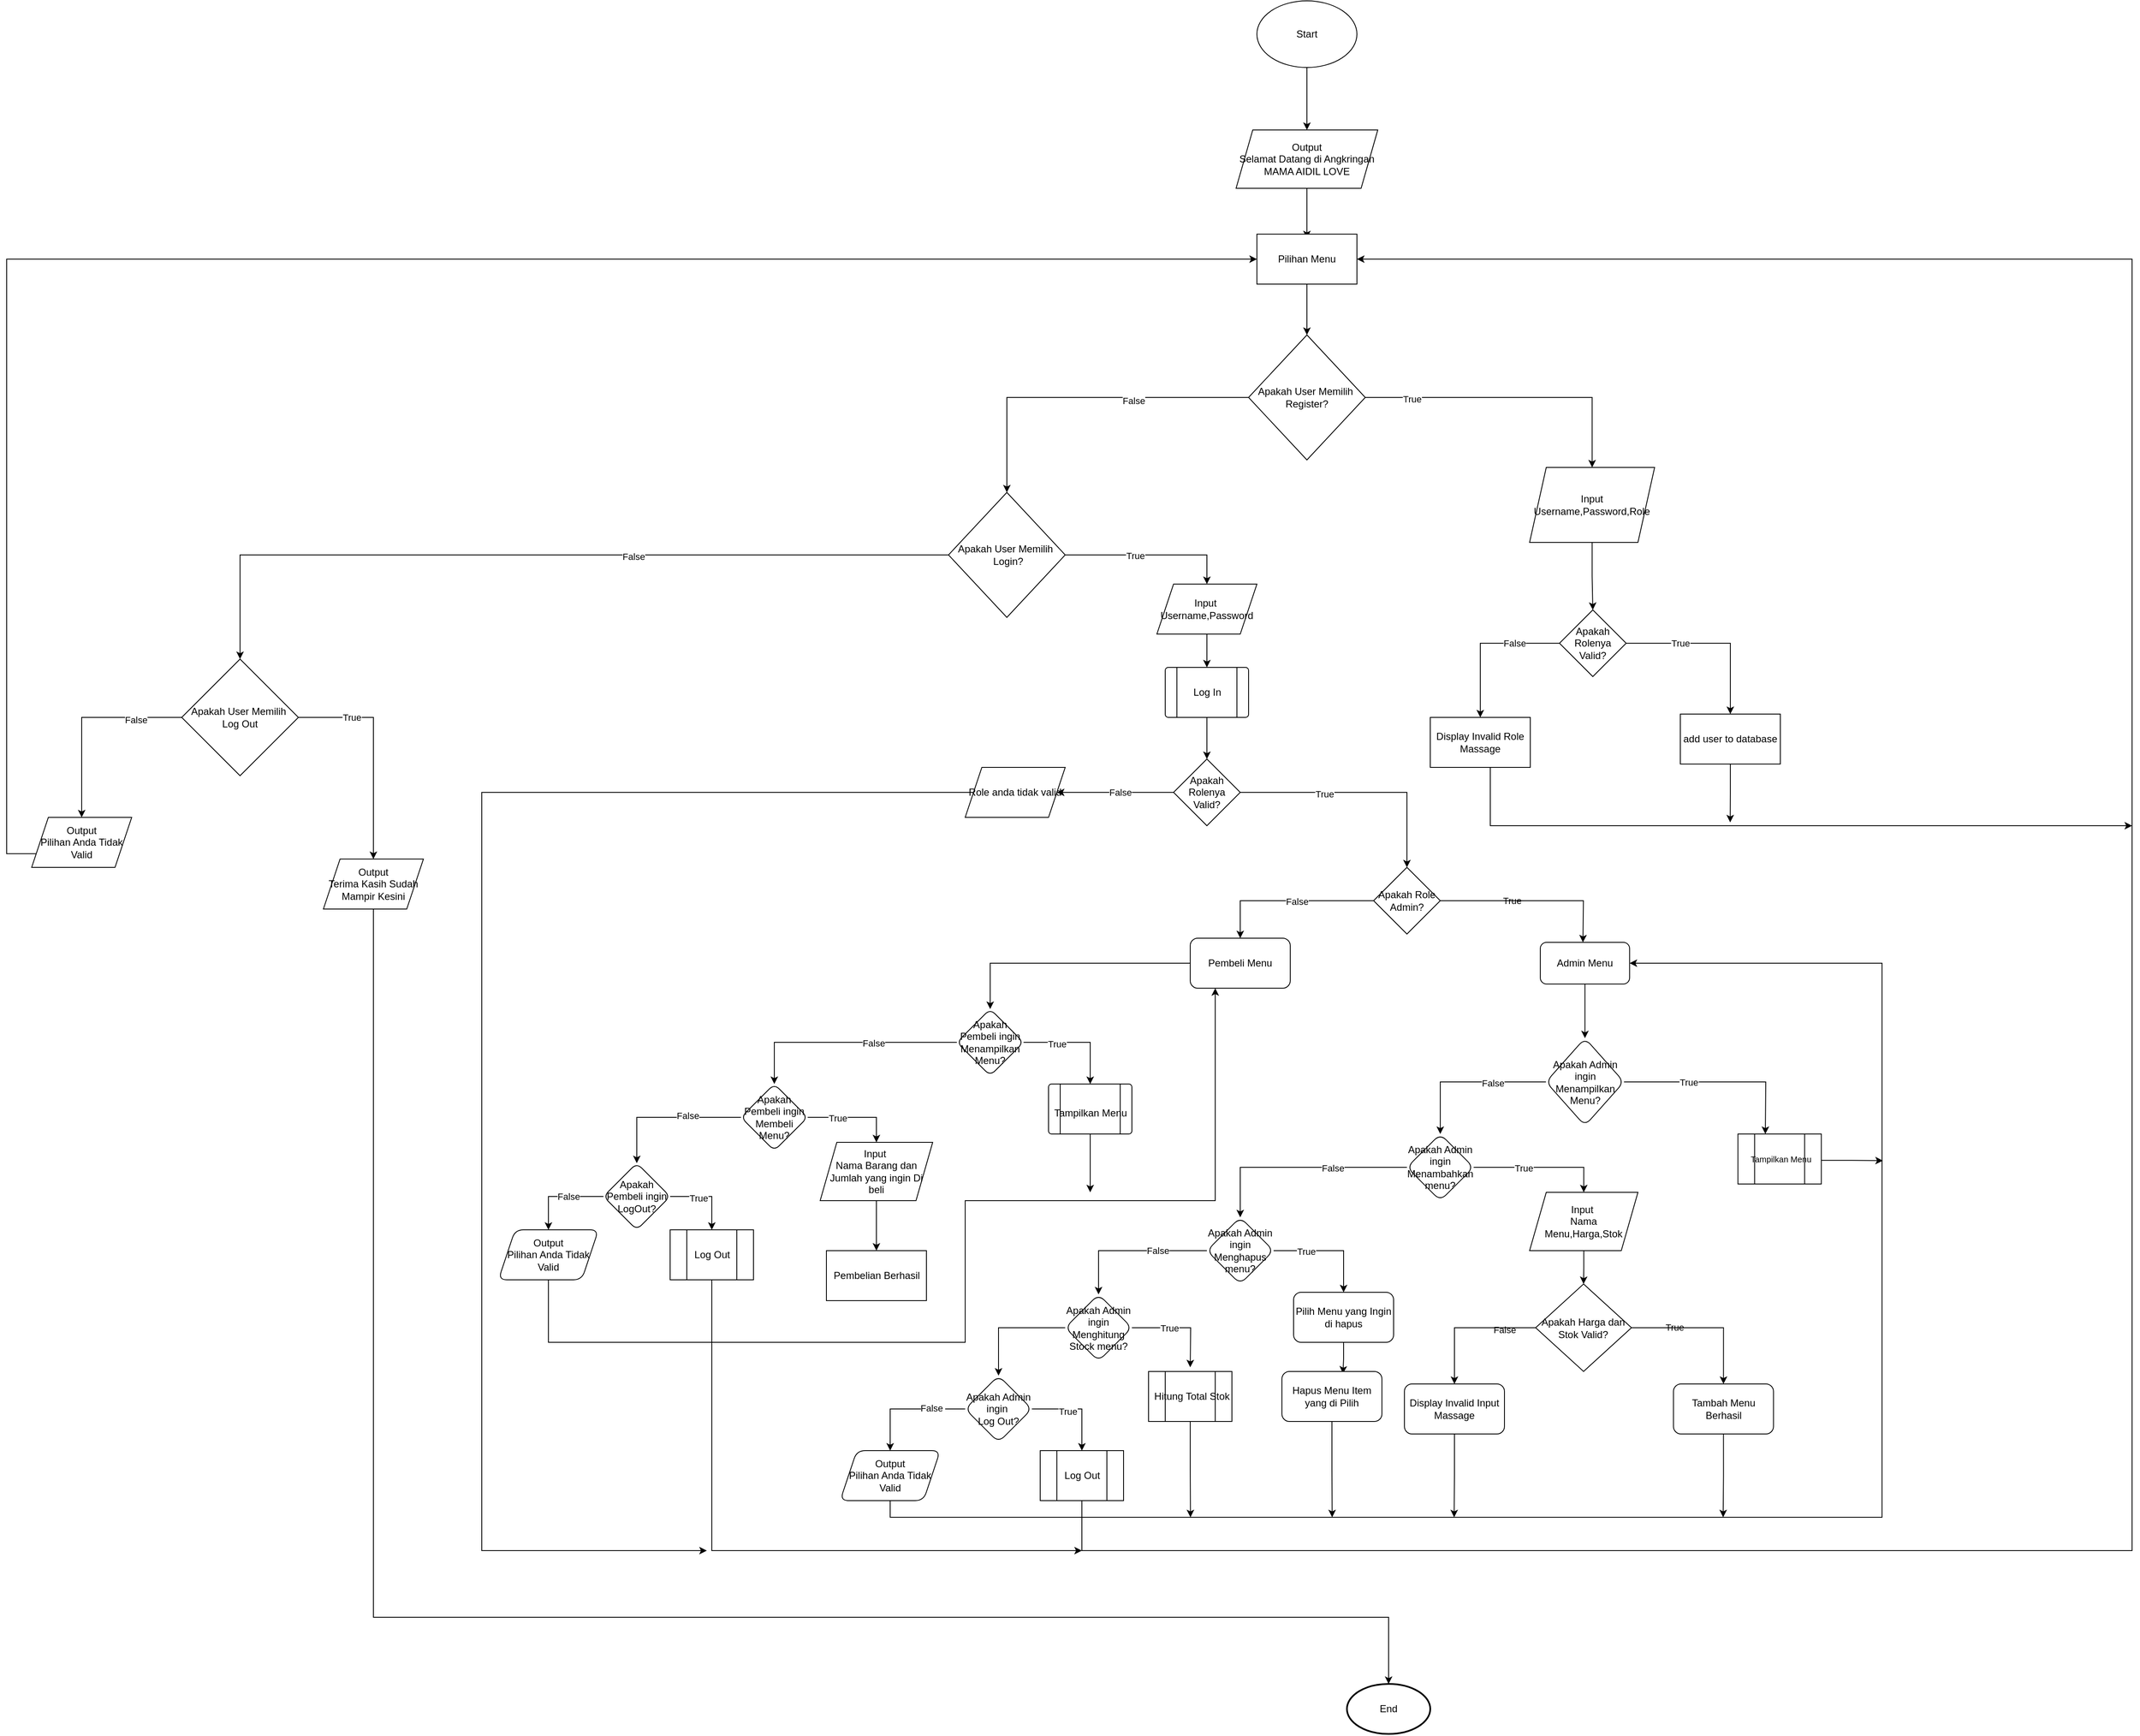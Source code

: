 <mxfile version="24.8.0" pages="6">
  <diagram id="cuEa5fgPRwbWDy6Gev1O" name="Utama">
    <mxGraphModel dx="3245" dy="705" grid="1" gridSize="10" guides="1" tooltips="1" connect="1" arrows="1" fold="1" page="1" pageScale="1" pageWidth="827" pageHeight="1169" math="0" shadow="0">
      <root>
        <mxCell id="0" />
        <mxCell id="1" parent="0" />
        <mxCell id="y4UqXjJfmvijK0FJIsOy-3" value="" style="edgeStyle=orthogonalEdgeStyle;rounded=0;orthogonalLoop=1;jettySize=auto;html=1;entryX=0.5;entryY=0;entryDx=0;entryDy=0;" parent="1" source="y4UqXjJfmvijK0FJIsOy-1" edge="1" target="ZT4bAi9f0VDINfJcFxNP-3">
          <mxGeometry relative="1" as="geometry">
            <mxPoint x="430" y="150" as="targetPoint" />
          </mxGeometry>
        </mxCell>
        <mxCell id="y4UqXjJfmvijK0FJIsOy-1" value="Start" style="ellipse;whiteSpace=wrap;html=1;" parent="1" vertex="1">
          <mxGeometry x="370" y="490" width="120" height="80" as="geometry" />
        </mxCell>
        <mxCell id="ZT4bAi9f0VDINfJcFxNP-2" value="" style="edgeStyle=orthogonalEdgeStyle;rounded=0;orthogonalLoop=1;jettySize=auto;html=1;" parent="1" source="ZT4bAi9f0VDINfJcFxNP-3" edge="1">
          <mxGeometry relative="1" as="geometry">
            <mxPoint x="430" y="775" as="targetPoint" />
          </mxGeometry>
        </mxCell>
        <mxCell id="ZT4bAi9f0VDINfJcFxNP-3" value="Output&lt;div&gt;Selamat Datang di Angkringan MAMA AIDIL LOVE&lt;/div&gt;" style="shape=parallelogram;perimeter=parallelogramPerimeter;whiteSpace=wrap;html=1;fixedSize=1;" parent="1" vertex="1">
          <mxGeometry x="345" y="645" width="170" height="70" as="geometry" />
        </mxCell>
        <mxCell id="D7KGcJPooZaFr0Qj-EXo-2" value="" style="edgeStyle=orthogonalEdgeStyle;rounded=0;orthogonalLoop=1;jettySize=auto;html=1;" parent="1" source="ZT4bAi9f0VDINfJcFxNP-5" target="D7KGcJPooZaFr0Qj-EXo-1" edge="1">
          <mxGeometry relative="1" as="geometry" />
        </mxCell>
        <mxCell id="ZT4bAi9f0VDINfJcFxNP-5" value="Pilihan Menu" style="whiteSpace=wrap;html=1;" parent="1" vertex="1">
          <mxGeometry x="370" y="770" width="120" height="60" as="geometry" />
        </mxCell>
        <mxCell id="dfXe3xnPYPYXVSVIS9U1-4" style="edgeStyle=orthogonalEdgeStyle;rounded=0;orthogonalLoop=1;jettySize=auto;html=1;exitX=1;exitY=0.5;exitDx=0;exitDy=0;" parent="1" source="D7KGcJPooZaFr0Qj-EXo-1" target="d8O6W7AMHeWq2prYwFso-2" edge="1">
          <mxGeometry relative="1" as="geometry">
            <mxPoint x="860" y="1050" as="targetPoint" />
          </mxGeometry>
        </mxCell>
        <mxCell id="dfXe3xnPYPYXVSVIS9U1-5" value="True" style="edgeLabel;html=1;align=center;verticalAlign=middle;resizable=0;points=[];" parent="dfXe3xnPYPYXVSVIS9U1-4" vertex="1" connectable="0">
          <mxGeometry x="-0.216" y="-2" relative="1" as="geometry">
            <mxPoint x="-84" as="offset" />
          </mxGeometry>
        </mxCell>
        <mxCell id="dfXe3xnPYPYXVSVIS9U1-7" value="" style="edgeStyle=orthogonalEdgeStyle;rounded=0;orthogonalLoop=1;jettySize=auto;html=1;" parent="1" source="D7KGcJPooZaFr0Qj-EXo-1" target="dfXe3xnPYPYXVSVIS9U1-6" edge="1">
          <mxGeometry relative="1" as="geometry" />
        </mxCell>
        <mxCell id="dfXe3xnPYPYXVSVIS9U1-8" value="False" style="edgeLabel;html=1;align=center;verticalAlign=middle;resizable=0;points=[];" parent="dfXe3xnPYPYXVSVIS9U1-7" vertex="1" connectable="0">
          <mxGeometry x="-0.314" y="4" relative="1" as="geometry">
            <mxPoint as="offset" />
          </mxGeometry>
        </mxCell>
        <mxCell id="D7KGcJPooZaFr0Qj-EXo-1" value="Apakah User Memilih&amp;nbsp;&lt;div&gt;Register?&lt;/div&gt;" style="rhombus;whiteSpace=wrap;html=1;" parent="1" vertex="1">
          <mxGeometry x="360" y="891" width="140" height="150" as="geometry" />
        </mxCell>
        <mxCell id="iUXYMTrvoXyO9aLzTCcH-12" style="edgeStyle=orthogonalEdgeStyle;rounded=0;orthogonalLoop=1;jettySize=auto;html=1;exitX=1;exitY=0.5;exitDx=0;exitDy=0;entryX=0.5;entryY=0;entryDx=0;entryDy=0;" parent="1" source="dfXe3xnPYPYXVSVIS9U1-6" target="y8QlMJmACyyWZ1Otbw8n-2" edge="1">
          <mxGeometry relative="1" as="geometry">
            <mxPoint x="305" y="1266" as="targetPoint" />
          </mxGeometry>
        </mxCell>
        <mxCell id="kNQjkKz1zrJibbZgdizP-21" value="" style="edgeStyle=orthogonalEdgeStyle;rounded=0;orthogonalLoop=1;jettySize=auto;html=1;" parent="1" source="dfXe3xnPYPYXVSVIS9U1-6" target="kNQjkKz1zrJibbZgdizP-20" edge="1">
          <mxGeometry relative="1" as="geometry" />
        </mxCell>
        <mxCell id="kNQjkKz1zrJibbZgdizP-22" value="False" style="edgeLabel;html=1;align=center;verticalAlign=middle;resizable=0;points=[];" parent="kNQjkKz1zrJibbZgdizP-21" vertex="1" connectable="0">
          <mxGeometry x="-0.222" y="2" relative="1" as="geometry">
            <mxPoint x="1" as="offset" />
          </mxGeometry>
        </mxCell>
        <mxCell id="dfXe3xnPYPYXVSVIS9U1-6" value="Apakah User Memilih&amp;nbsp;&lt;div&gt;&amp;nbsp;Login?&lt;/div&gt;" style="rhombus;whiteSpace=wrap;html=1;" parent="1" vertex="1">
          <mxGeometry y="1080" width="140" height="150" as="geometry" />
        </mxCell>
        <mxCell id="iUXYMTrvoXyO9aLzTCcH-1" value="True" style="edgeLabel;html=1;align=center;verticalAlign=middle;resizable=0;points=[];" parent="1" vertex="1" connectable="0">
          <mxGeometry x="270" y="1220" as="geometry">
            <mxPoint x="-46" y="-64" as="offset" />
          </mxGeometry>
        </mxCell>
        <mxCell id="d8O6W7AMHeWq2prYwFso-1" value="" style="edgeStyle=orthogonalEdgeStyle;rounded=0;orthogonalLoop=1;jettySize=auto;html=1;" parent="1" source="d8O6W7AMHeWq2prYwFso-2" target="d8O6W7AMHeWq2prYwFso-7" edge="1">
          <mxGeometry relative="1" as="geometry" />
        </mxCell>
        <mxCell id="d8O6W7AMHeWq2prYwFso-2" value="Input Username,Password,Role" style="shape=parallelogram;perimeter=parallelogramPerimeter;whiteSpace=wrap;html=1;fixedSize=1;" parent="1" vertex="1">
          <mxGeometry x="697.15" y="1050" width="150" height="90" as="geometry" />
        </mxCell>
        <mxCell id="d8O6W7AMHeWq2prYwFso-3" value="" style="edgeStyle=orthogonalEdgeStyle;rounded=0;orthogonalLoop=1;jettySize=auto;html=1;exitX=1;exitY=0.5;exitDx=0;exitDy=0;" parent="1" source="d8O6W7AMHeWq2prYwFso-7" target="d8O6W7AMHeWq2prYwFso-8" edge="1">
          <mxGeometry relative="1" as="geometry" />
        </mxCell>
        <mxCell id="d8O6W7AMHeWq2prYwFso-4" value="True" style="edgeLabel;html=1;align=center;verticalAlign=middle;resizable=0;points=[];" parent="d8O6W7AMHeWq2prYwFso-3" vertex="1" connectable="0">
          <mxGeometry x="-0.781" relative="1" as="geometry">
            <mxPoint x="42" as="offset" />
          </mxGeometry>
        </mxCell>
        <mxCell id="d8O6W7AMHeWq2prYwFso-5" value="" style="edgeStyle=orthogonalEdgeStyle;rounded=0;orthogonalLoop=1;jettySize=auto;html=1;" parent="1" source="d8O6W7AMHeWq2prYwFso-7" target="d8O6W7AMHeWq2prYwFso-9" edge="1">
          <mxGeometry relative="1" as="geometry" />
        </mxCell>
        <mxCell id="d8O6W7AMHeWq2prYwFso-6" value="False" style="edgeLabel;html=1;align=center;verticalAlign=middle;resizable=0;points=[];" parent="d8O6W7AMHeWq2prYwFso-5" vertex="1" connectable="0">
          <mxGeometry x="-0.411" relative="1" as="geometry">
            <mxPoint as="offset" />
          </mxGeometry>
        </mxCell>
        <mxCell id="d8O6W7AMHeWq2prYwFso-7" value="Apakah Rolenya Valid?" style="rhombus;whiteSpace=wrap;html=1;" parent="1" vertex="1">
          <mxGeometry x="733" y="1221" width="80" height="80" as="geometry" />
        </mxCell>
        <mxCell id="oP2JBPMC7WRhOAcvdhTb-9" style="edgeStyle=orthogonalEdgeStyle;rounded=0;orthogonalLoop=1;jettySize=auto;html=1;exitX=0.5;exitY=1;exitDx=0;exitDy=0;" parent="1" source="d8O6W7AMHeWq2prYwFso-8" edge="1">
          <mxGeometry relative="1" as="geometry">
            <mxPoint x="937.823" y="1476" as="targetPoint" />
          </mxGeometry>
        </mxCell>
        <mxCell id="d8O6W7AMHeWq2prYwFso-8" value="add user to database" style="whiteSpace=wrap;html=1;" parent="1" vertex="1">
          <mxGeometry x="878" y="1346" width="120" height="60" as="geometry" />
        </mxCell>
        <mxCell id="oP2JBPMC7WRhOAcvdhTb-8" style="edgeStyle=orthogonalEdgeStyle;rounded=0;orthogonalLoop=1;jettySize=auto;html=1;exitX=0.5;exitY=1;exitDx=0;exitDy=0;" parent="1" source="d8O6W7AMHeWq2prYwFso-9" edge="1">
          <mxGeometry relative="1" as="geometry">
            <mxPoint x="1420" y="1480" as="targetPoint" />
            <Array as="points">
              <mxPoint x="650" y="1410" />
              <mxPoint x="650" y="1480" />
            </Array>
          </mxGeometry>
        </mxCell>
        <mxCell id="d8O6W7AMHeWq2prYwFso-9" value="Display Invalid Role Massage" style="whiteSpace=wrap;html=1;" parent="1" vertex="1">
          <mxGeometry x="578" y="1350" width="120" height="60" as="geometry" />
        </mxCell>
        <mxCell id="y8QlMJmACyyWZ1Otbw8n-1" value="" style="edgeStyle=orthogonalEdgeStyle;rounded=0;orthogonalLoop=1;jettySize=auto;html=1;" parent="1" source="y8QlMJmACyyWZ1Otbw8n-2" edge="1">
          <mxGeometry relative="1" as="geometry">
            <mxPoint x="310" y="1290" as="targetPoint" />
          </mxGeometry>
        </mxCell>
        <mxCell id="y8QlMJmACyyWZ1Otbw8n-2" value="Input&amp;nbsp;&lt;div&gt;Username,Password&lt;/div&gt;" style="shape=parallelogram;perimeter=parallelogramPerimeter;whiteSpace=wrap;html=1;fixedSize=1;" parent="1" vertex="1">
          <mxGeometry x="250" y="1190" width="120" height="60" as="geometry" />
        </mxCell>
        <mxCell id="y8QlMJmACyyWZ1Otbw8n-3" value="" style="edgeStyle=orthogonalEdgeStyle;rounded=0;orthogonalLoop=1;jettySize=auto;html=1;" parent="1" source="y8QlMJmACyyWZ1Otbw8n-7" target="y8QlMJmACyyWZ1Otbw8n-10" edge="1">
          <mxGeometry relative="1" as="geometry" />
        </mxCell>
        <mxCell id="y8QlMJmACyyWZ1Otbw8n-4" value="True" style="edgeLabel;html=1;align=center;verticalAlign=middle;resizable=0;points=[];" parent="y8QlMJmACyyWZ1Otbw8n-3" vertex="1" connectable="0">
          <mxGeometry x="-0.308" y="-2" relative="1" as="geometry">
            <mxPoint as="offset" />
          </mxGeometry>
        </mxCell>
        <mxCell id="y8QlMJmACyyWZ1Otbw8n-5" value="" style="edgeStyle=orthogonalEdgeStyle;rounded=0;orthogonalLoop=1;jettySize=auto;html=1;" parent="1" source="y8QlMJmACyyWZ1Otbw8n-7" target="y8QlMJmACyyWZ1Otbw8n-11" edge="1">
          <mxGeometry relative="1" as="geometry" />
        </mxCell>
        <mxCell id="y8QlMJmACyyWZ1Otbw8n-6" value="False" style="edgeLabel;html=1;align=center;verticalAlign=middle;resizable=0;points=[];" parent="y8QlMJmACyyWZ1Otbw8n-5" vertex="1" connectable="0">
          <mxGeometry x="-0.081" relative="1" as="geometry">
            <mxPoint as="offset" />
          </mxGeometry>
        </mxCell>
        <mxCell id="y8QlMJmACyyWZ1Otbw8n-7" value="Apakah Rolenya Valid?" style="rhombus;whiteSpace=wrap;html=1;" parent="1" vertex="1">
          <mxGeometry x="270" y="1400" width="80" height="80" as="geometry" />
        </mxCell>
        <mxCell id="y8QlMJmACyyWZ1Otbw8n-8" value="True" style="edgeLabel;html=1;align=center;verticalAlign=middle;resizable=0;points=[];" parent="1" vertex="1" connectable="0">
          <mxGeometry x="676.154" y="1570" as="geometry" />
        </mxCell>
        <mxCell id="HHmb1HOGNeSiKwXKdqUK-1" style="edgeStyle=orthogonalEdgeStyle;rounded=0;orthogonalLoop=1;jettySize=auto;html=1;exitX=1;exitY=0.5;exitDx=0;exitDy=0;" parent="1" source="y8QlMJmACyyWZ1Otbw8n-10" edge="1">
          <mxGeometry relative="1" as="geometry">
            <mxPoint x="761.159" y="1620" as="targetPoint" />
          </mxGeometry>
        </mxCell>
        <mxCell id="3Ml0xzhcja7XqqaQdOc2-2" value="" style="edgeStyle=orthogonalEdgeStyle;rounded=0;orthogonalLoop=1;jettySize=auto;html=1;" parent="1" source="y8QlMJmACyyWZ1Otbw8n-10" target="3Ml0xzhcja7XqqaQdOc2-1" edge="1">
          <mxGeometry relative="1" as="geometry" />
        </mxCell>
        <mxCell id="3Ml0xzhcja7XqqaQdOc2-5" value="False" style="edgeLabel;html=1;align=center;verticalAlign=middle;resizable=0;points=[];" parent="3Ml0xzhcja7XqqaQdOc2-2" vertex="1" connectable="0">
          <mxGeometry x="-0.1" y="1" relative="1" as="geometry">
            <mxPoint as="offset" />
          </mxGeometry>
        </mxCell>
        <mxCell id="y8QlMJmACyyWZ1Otbw8n-10" value="Apakah Role Admin?" style="rhombus;whiteSpace=wrap;html=1;" parent="1" vertex="1">
          <mxGeometry x="510" y="1530" width="80" height="80" as="geometry" />
        </mxCell>
        <mxCell id="kNQjkKz1zrJibbZgdizP-32" style="edgeStyle=orthogonalEdgeStyle;rounded=0;orthogonalLoop=1;jettySize=auto;html=1;exitX=0;exitY=0.5;exitDx=0;exitDy=0;" parent="1" source="y8QlMJmACyyWZ1Otbw8n-11" edge="1">
          <mxGeometry relative="1" as="geometry">
            <mxPoint x="-290" y="2350" as="targetPoint" />
            <Array as="points">
              <mxPoint x="-560" y="1440" />
              <mxPoint x="-560" y="2350" />
            </Array>
          </mxGeometry>
        </mxCell>
        <mxCell id="y8QlMJmACyyWZ1Otbw8n-11" value="Role anda tidak valid" style="shape=parallelogram;perimeter=parallelogramPerimeter;whiteSpace=wrap;html=1;fixedSize=1;" parent="1" vertex="1">
          <mxGeometry x="20" y="1410" width="120" height="60" as="geometry" />
        </mxCell>
        <mxCell id="cCSl2PbsVjO9J-iAaZzi-3" style="edgeStyle=orthogonalEdgeStyle;rounded=0;orthogonalLoop=1;jettySize=auto;html=1;exitX=0.5;exitY=1;exitDx=0;exitDy=0;entryX=0.5;entryY=0;entryDx=0;entryDy=0;" parent="1" source="cCSl2PbsVjO9J-iAaZzi-1" target="y8QlMJmACyyWZ1Otbw8n-7" edge="1">
          <mxGeometry relative="1" as="geometry" />
        </mxCell>
        <mxCell id="cCSl2PbsVjO9J-iAaZzi-1" value="" style="verticalLabelPosition=bottom;verticalAlign=top;html=1;shape=process;whiteSpace=wrap;rounded=1;size=0.14;arcSize=6;" parent="1" vertex="1">
          <mxGeometry x="260" y="1290" width="100" height="60" as="geometry" />
        </mxCell>
        <mxCell id="cCSl2PbsVjO9J-iAaZzi-2" value="Log In" style="text;html=1;align=center;verticalAlign=middle;resizable=0;points=[];autosize=1;strokeColor=none;fillColor=none;" parent="1" vertex="1">
          <mxGeometry x="280" y="1305" width="60" height="30" as="geometry" />
        </mxCell>
        <mxCell id="T8Nnsf4TSrUR1Zam3K_f-2" value="" style="edgeStyle=orthogonalEdgeStyle;rounded=0;orthogonalLoop=1;jettySize=auto;html=1;" parent="1" source="HHmb1HOGNeSiKwXKdqUK-2" target="T8Nnsf4TSrUR1Zam3K_f-1" edge="1">
          <mxGeometry relative="1" as="geometry" />
        </mxCell>
        <mxCell id="HHmb1HOGNeSiKwXKdqUK-2" value="Admin Menu" style="rounded=1;whiteSpace=wrap;html=1;" parent="1" vertex="1">
          <mxGeometry x="710" y="1620" width="107.15" height="50" as="geometry" />
        </mxCell>
        <mxCell id="yIXj1O7gX2cQPtZsv30H-2" value="" style="edgeStyle=orthogonalEdgeStyle;rounded=0;orthogonalLoop=1;jettySize=auto;html=1;" parent="1" source="T8Nnsf4TSrUR1Zam3K_f-1" edge="1">
          <mxGeometry relative="1" as="geometry">
            <mxPoint x="980" y="1850" as="targetPoint" />
          </mxGeometry>
        </mxCell>
        <mxCell id="yIXj1O7gX2cQPtZsv30H-4" value="True" style="edgeLabel;html=1;align=center;verticalAlign=middle;resizable=0;points=[];" parent="yIXj1O7gX2cQPtZsv30H-2" vertex="1" connectable="0">
          <mxGeometry x="-0.333" relative="1" as="geometry">
            <mxPoint as="offset" />
          </mxGeometry>
        </mxCell>
        <mxCell id="yIXj1O7gX2cQPtZsv30H-8" value="" style="edgeStyle=orthogonalEdgeStyle;rounded=0;orthogonalLoop=1;jettySize=auto;html=1;" parent="1" source="T8Nnsf4TSrUR1Zam3K_f-1" target="yIXj1O7gX2cQPtZsv30H-7" edge="1">
          <mxGeometry relative="1" as="geometry" />
        </mxCell>
        <mxCell id="yIXj1O7gX2cQPtZsv30H-9" value="False" style="edgeLabel;html=1;align=center;verticalAlign=middle;resizable=0;points=[];" parent="yIXj1O7gX2cQPtZsv30H-8" vertex="1" connectable="0">
          <mxGeometry x="-0.323" y="1" relative="1" as="geometry">
            <mxPoint as="offset" />
          </mxGeometry>
        </mxCell>
        <mxCell id="T8Nnsf4TSrUR1Zam3K_f-1" value="Apakah Admin ingin Menampilkan Menu?" style="rhombus;whiteSpace=wrap;html=1;rounded=1;" parent="1" vertex="1">
          <mxGeometry x="716.79" y="1735" width="93.58" height="105" as="geometry" />
        </mxCell>
        <mxCell id="oP2JBPMC7WRhOAcvdhTb-6" style="edgeStyle=orthogonalEdgeStyle;rounded=0;orthogonalLoop=1;jettySize=auto;html=1;exitX=1.004;exitY=0.554;exitDx=0;exitDy=0;exitPerimeter=0;" parent="1" source="yIXj1O7gX2cQPtZsv30H-6" edge="1">
          <mxGeometry relative="1" as="geometry">
            <mxPoint x="1121" y="1882" as="targetPoint" />
          </mxGeometry>
        </mxCell>
        <mxCell id="yIXj1O7gX2cQPtZsv30H-5" value="" style="verticalLabelPosition=bottom;verticalAlign=top;html=1;shape=process;whiteSpace=wrap;rounded=1;size=0.2;arcSize=0;" parent="1" vertex="1">
          <mxGeometry x="947.15" y="1850" width="100" height="60" as="geometry" />
        </mxCell>
        <mxCell id="yIXj1O7gX2cQPtZsv30H-6" value="&lt;font style=&quot;font-size: 10px;&quot;&gt;&amp;nbsp;Tampilkan Menu&lt;/font&gt;" style="text;html=1;align=center;verticalAlign=middle;resizable=0;points=[];autosize=1;strokeColor=none;fillColor=none;" parent="1" vertex="1">
          <mxGeometry x="947.15" y="1865" width="100" height="30" as="geometry" />
        </mxCell>
        <mxCell id="aPEvhyOMEnFDKtltxqxN-6" style="edgeStyle=orthogonalEdgeStyle;rounded=0;orthogonalLoop=1;jettySize=auto;html=1;exitX=1;exitY=0.5;exitDx=0;exitDy=0;entryX=0.5;entryY=0;entryDx=0;entryDy=0;" parent="1" source="yIXj1O7gX2cQPtZsv30H-7" target="aPEvhyOMEnFDKtltxqxN-2" edge="1">
          <mxGeometry relative="1" as="geometry" />
        </mxCell>
        <mxCell id="aPEvhyOMEnFDKtltxqxN-7" value="True" style="edgeLabel;html=1;align=center;verticalAlign=middle;resizable=0;points=[];" parent="aPEvhyOMEnFDKtltxqxN-6" vertex="1" connectable="0">
          <mxGeometry x="-0.266" y="-1" relative="1" as="geometry">
            <mxPoint as="offset" />
          </mxGeometry>
        </mxCell>
        <mxCell id="5i6xEJ5iX1_fiangv75G-4" value="" style="edgeStyle=orthogonalEdgeStyle;rounded=0;orthogonalLoop=1;jettySize=auto;html=1;" parent="1" source="yIXj1O7gX2cQPtZsv30H-7" target="5i6xEJ5iX1_fiangv75G-3" edge="1">
          <mxGeometry relative="1" as="geometry" />
        </mxCell>
        <mxCell id="5i6xEJ5iX1_fiangv75G-5" value="False" style="edgeLabel;html=1;align=center;verticalAlign=middle;resizable=0;points=[];" parent="5i6xEJ5iX1_fiangv75G-4" vertex="1" connectable="0">
          <mxGeometry x="-0.316" y="1" relative="1" as="geometry">
            <mxPoint as="offset" />
          </mxGeometry>
        </mxCell>
        <mxCell id="yIXj1O7gX2cQPtZsv30H-7" value="Apakah Admin ingin Menambahkan menu?" style="rhombus;whiteSpace=wrap;html=1;rounded=1;" parent="1" vertex="1">
          <mxGeometry x="550" y="1850" width="80" height="80" as="geometry" />
        </mxCell>
        <mxCell id="aPEvhyOMEnFDKtltxqxN-1" value="" style="edgeStyle=orthogonalEdgeStyle;rounded=0;orthogonalLoop=1;jettySize=auto;html=1;" parent="1" source="aPEvhyOMEnFDKtltxqxN-2" target="aPEvhyOMEnFDKtltxqxN-5" edge="1">
          <mxGeometry relative="1" as="geometry" />
        </mxCell>
        <mxCell id="aPEvhyOMEnFDKtltxqxN-2" value="Input&amp;nbsp;&lt;div&gt;Nama Menu,Harga,Stok&lt;/div&gt;" style="shape=parallelogram;perimeter=parallelogramPerimeter;whiteSpace=wrap;html=1;fixedSize=1;" parent="1" vertex="1">
          <mxGeometry x="697.15" y="1920" width="130" height="70" as="geometry" />
        </mxCell>
        <mxCell id="aPEvhyOMEnFDKtltxqxN-3" value="False" style="edgeLabel;html=1;align=center;verticalAlign=middle;resizable=0;points=[];" parent="1" vertex="1" connectable="0">
          <mxGeometry x="667.001" y="2084.462" as="geometry" />
        </mxCell>
        <mxCell id="aPEvhyOMEnFDKtltxqxN-4" value="True" style="edgeLabel;html=1;align=center;verticalAlign=middle;resizable=0;points=[];" parent="1" vertex="1" connectable="0">
          <mxGeometry x="879.768" y="2082.5" as="geometry">
            <mxPoint x="-9" y="-1" as="offset" />
          </mxGeometry>
        </mxCell>
        <mxCell id="jnVnXVY-JLAPIRjJoI79-2" style="edgeStyle=orthogonalEdgeStyle;rounded=0;orthogonalLoop=1;jettySize=auto;html=1;exitX=0;exitY=0.5;exitDx=0;exitDy=0;entryX=0.5;entryY=0;entryDx=0;entryDy=0;" parent="1" source="aPEvhyOMEnFDKtltxqxN-5" target="jnVnXVY-JLAPIRjJoI79-1" edge="1">
          <mxGeometry relative="1" as="geometry" />
        </mxCell>
        <mxCell id="5i6xEJ5iX1_fiangv75G-2" style="edgeStyle=orthogonalEdgeStyle;rounded=0;orthogonalLoop=1;jettySize=auto;html=1;exitX=1;exitY=0.5;exitDx=0;exitDy=0;entryX=0.5;entryY=0;entryDx=0;entryDy=0;" parent="1" source="aPEvhyOMEnFDKtltxqxN-5" target="5i6xEJ5iX1_fiangv75G-1" edge="1">
          <mxGeometry relative="1" as="geometry" />
        </mxCell>
        <mxCell id="aPEvhyOMEnFDKtltxqxN-5" value="Apakah Harga dan Stok Valid?" style="rhombus;whiteSpace=wrap;html=1;" parent="1" vertex="1">
          <mxGeometry x="704.42" y="2030" width="115" height="105" as="geometry" />
        </mxCell>
        <mxCell id="oP2JBPMC7WRhOAcvdhTb-4" style="edgeStyle=orthogonalEdgeStyle;rounded=0;orthogonalLoop=1;jettySize=auto;html=1;exitX=0.5;exitY=1;exitDx=0;exitDy=0;" parent="1" source="jnVnXVY-JLAPIRjJoI79-1" edge="1">
          <mxGeometry relative="1" as="geometry">
            <mxPoint x="606.636" y="2310" as="targetPoint" />
          </mxGeometry>
        </mxCell>
        <mxCell id="jnVnXVY-JLAPIRjJoI79-1" value="Display Invalid Input Massage" style="rounded=1;whiteSpace=wrap;html=1;" parent="1" vertex="1">
          <mxGeometry x="547" y="2150" width="120" height="60" as="geometry" />
        </mxCell>
        <mxCell id="oP2JBPMC7WRhOAcvdhTb-5" style="edgeStyle=orthogonalEdgeStyle;rounded=0;orthogonalLoop=1;jettySize=auto;html=1;exitX=0.5;exitY=1;exitDx=0;exitDy=0;" parent="1" source="5i6xEJ5iX1_fiangv75G-1" edge="1">
          <mxGeometry relative="1" as="geometry">
            <mxPoint x="929.364" y="2310" as="targetPoint" />
          </mxGeometry>
        </mxCell>
        <mxCell id="5i6xEJ5iX1_fiangv75G-1" value="Tambah Menu Berhasil" style="rounded=1;whiteSpace=wrap;html=1;" parent="1" vertex="1">
          <mxGeometry x="869.77" y="2150" width="120" height="60" as="geometry" />
        </mxCell>
        <mxCell id="h46ociLB0fB1WfXxwHM4-2" value="" style="edgeStyle=orthogonalEdgeStyle;rounded=0;orthogonalLoop=1;jettySize=auto;html=1;" parent="1" source="5i6xEJ5iX1_fiangv75G-3" target="h46ociLB0fB1WfXxwHM4-1" edge="1">
          <mxGeometry relative="1" as="geometry" />
        </mxCell>
        <mxCell id="h46ociLB0fB1WfXxwHM4-3" value="True" style="edgeLabel;html=1;align=center;verticalAlign=middle;resizable=0;points=[];" parent="h46ociLB0fB1WfXxwHM4-2" vertex="1" connectable="0">
          <mxGeometry x="-0.425" y="-1" relative="1" as="geometry">
            <mxPoint as="offset" />
          </mxGeometry>
        </mxCell>
        <mxCell id="0JKajg4aZFu4MFfaW3gB-4" value="" style="edgeStyle=orthogonalEdgeStyle;rounded=0;orthogonalLoop=1;jettySize=auto;html=1;" parent="1" source="5i6xEJ5iX1_fiangv75G-3" target="0JKajg4aZFu4MFfaW3gB-3" edge="1">
          <mxGeometry relative="1" as="geometry" />
        </mxCell>
        <mxCell id="0JKajg4aZFu4MFfaW3gB-5" value="False" style="edgeLabel;html=1;align=center;verticalAlign=middle;resizable=0;points=[];" parent="0JKajg4aZFu4MFfaW3gB-4" vertex="1" connectable="0">
          <mxGeometry x="-0.351" relative="1" as="geometry">
            <mxPoint as="offset" />
          </mxGeometry>
        </mxCell>
        <mxCell id="5i6xEJ5iX1_fiangv75G-3" value="Apakah Admin ingin Menghapus menu?" style="rhombus;whiteSpace=wrap;html=1;rounded=1;" parent="1" vertex="1">
          <mxGeometry x="310" y="1950" width="80" height="80" as="geometry" />
        </mxCell>
        <mxCell id="0JKajg4aZFu4MFfaW3gB-2" value="" style="edgeStyle=orthogonalEdgeStyle;rounded=0;orthogonalLoop=1;jettySize=auto;html=1;entryX=0.61;entryY=0.043;entryDx=0;entryDy=0;entryPerimeter=0;" parent="1" source="h46ociLB0fB1WfXxwHM4-1" target="0JKajg4aZFu4MFfaW3gB-1" edge="1">
          <mxGeometry relative="1" as="geometry" />
        </mxCell>
        <mxCell id="h46ociLB0fB1WfXxwHM4-1" value="Pilih Menu yang Ingin di hapus" style="rounded=1;whiteSpace=wrap;html=1;" parent="1" vertex="1">
          <mxGeometry x="414" y="2040" width="120" height="60" as="geometry" />
        </mxCell>
        <mxCell id="oP2JBPMC7WRhOAcvdhTb-3" style="edgeStyle=orthogonalEdgeStyle;rounded=0;orthogonalLoop=1;jettySize=auto;html=1;exitX=0.5;exitY=1;exitDx=0;exitDy=0;" parent="1" source="0JKajg4aZFu4MFfaW3gB-1" edge="1">
          <mxGeometry relative="1" as="geometry">
            <mxPoint x="460.273" y="2310" as="targetPoint" />
          </mxGeometry>
        </mxCell>
        <mxCell id="0JKajg4aZFu4MFfaW3gB-1" value="Hapus Menu Item yang di Pilih" style="rounded=1;whiteSpace=wrap;html=1;" parent="1" vertex="1">
          <mxGeometry x="400" y="2135" width="120" height="60" as="geometry" />
        </mxCell>
        <mxCell id="bG8fAs1FAnhKQdH93MxC-2" value="" style="edgeStyle=orthogonalEdgeStyle;rounded=0;orthogonalLoop=1;jettySize=auto;html=1;" parent="1" source="0JKajg4aZFu4MFfaW3gB-3" edge="1">
          <mxGeometry relative="1" as="geometry">
            <mxPoint x="290" y="2130" as="targetPoint" />
          </mxGeometry>
        </mxCell>
        <mxCell id="bG8fAs1FAnhKQdH93MxC-5" value="True" style="edgeLabel;html=1;align=center;verticalAlign=middle;resizable=0;points=[];" parent="bG8fAs1FAnhKQdH93MxC-2" vertex="1" connectable="0">
          <mxGeometry x="-0.234" relative="1" as="geometry">
            <mxPoint as="offset" />
          </mxGeometry>
        </mxCell>
        <mxCell id="bG8fAs1FAnhKQdH93MxC-7" value="" style="edgeStyle=orthogonalEdgeStyle;rounded=0;orthogonalLoop=1;jettySize=auto;html=1;" parent="1" source="0JKajg4aZFu4MFfaW3gB-3" target="bG8fAs1FAnhKQdH93MxC-6" edge="1">
          <mxGeometry relative="1" as="geometry" />
        </mxCell>
        <mxCell id="0JKajg4aZFu4MFfaW3gB-3" value="Apakah Admin ingin Menghitung Stock menu?" style="rhombus;whiteSpace=wrap;html=1;rounded=1;" parent="1" vertex="1">
          <mxGeometry x="140" y="2042.5" width="80" height="80" as="geometry" />
        </mxCell>
        <mxCell id="oP2JBPMC7WRhOAcvdhTb-2" style="edgeStyle=orthogonalEdgeStyle;rounded=0;orthogonalLoop=1;jettySize=auto;html=1;exitX=0.5;exitY=1;exitDx=0;exitDy=0;" parent="1" source="bG8fAs1FAnhKQdH93MxC-3" edge="1">
          <mxGeometry relative="1" as="geometry">
            <mxPoint x="290.273" y="2310" as="targetPoint" />
          </mxGeometry>
        </mxCell>
        <mxCell id="bG8fAs1FAnhKQdH93MxC-3" value="" style="verticalLabelPosition=bottom;verticalAlign=top;html=1;shape=process;whiteSpace=wrap;rounded=1;size=0.2;arcSize=0;" parent="1" vertex="1">
          <mxGeometry x="240" y="2135" width="100" height="60" as="geometry" />
        </mxCell>
        <mxCell id="bG8fAs1FAnhKQdH93MxC-4" value="&amp;nbsp;Hitung Total Stok" style="text;html=1;align=center;verticalAlign=middle;resizable=0;points=[];autosize=1;strokeColor=none;fillColor=none;" parent="1" vertex="1">
          <mxGeometry x="230" y="2150" width="120" height="30" as="geometry" />
        </mxCell>
        <mxCell id="bG8fAs1FAnhKQdH93MxC-10" style="edgeStyle=orthogonalEdgeStyle;rounded=0;orthogonalLoop=1;jettySize=auto;html=1;exitX=1;exitY=0.5;exitDx=0;exitDy=0;" parent="1" source="bG8fAs1FAnhKQdH93MxC-6" target="bG8fAs1FAnhKQdH93MxC-8" edge="1">
          <mxGeometry relative="1" as="geometry" />
        </mxCell>
        <mxCell id="bG8fAs1FAnhKQdH93MxC-11" value="True" style="edgeLabel;html=1;align=center;verticalAlign=middle;resizable=0;points=[];" parent="bG8fAs1FAnhKQdH93MxC-10" vertex="1" connectable="0">
          <mxGeometry x="-0.218" y="-3" relative="1" as="geometry">
            <mxPoint as="offset" />
          </mxGeometry>
        </mxCell>
        <mxCell id="bG8fAs1FAnhKQdH93MxC-13" value="" style="edgeStyle=orthogonalEdgeStyle;rounded=0;orthogonalLoop=1;jettySize=auto;html=1;" parent="1" source="bG8fAs1FAnhKQdH93MxC-6" target="bG8fAs1FAnhKQdH93MxC-12" edge="1">
          <mxGeometry relative="1" as="geometry" />
        </mxCell>
        <mxCell id="bG8fAs1FAnhKQdH93MxC-14" value="False&amp;nbsp;" style="edgeLabel;html=1;align=center;verticalAlign=middle;resizable=0;points=[];" parent="bG8fAs1FAnhKQdH93MxC-13" vertex="1" connectable="0">
          <mxGeometry x="-0.44" y="-1" relative="1" as="geometry">
            <mxPoint as="offset" />
          </mxGeometry>
        </mxCell>
        <mxCell id="bG8fAs1FAnhKQdH93MxC-6" value="Apakah Admin ingin&amp;nbsp;&lt;div&gt;Log Out?&lt;/div&gt;" style="rhombus;whiteSpace=wrap;html=1;rounded=1;" parent="1" vertex="1">
          <mxGeometry x="20" y="2140" width="80" height="80" as="geometry" />
        </mxCell>
        <mxCell id="oP2JBPMC7WRhOAcvdhTb-7" style="edgeStyle=orthogonalEdgeStyle;rounded=0;orthogonalLoop=1;jettySize=auto;html=1;exitX=0.5;exitY=1;exitDx=0;exitDy=0;entryX=1;entryY=0.5;entryDx=0;entryDy=0;" parent="1" source="bG8fAs1FAnhKQdH93MxC-8" target="ZT4bAi9f0VDINfJcFxNP-5" edge="1">
          <mxGeometry relative="1" as="geometry">
            <Array as="points">
              <mxPoint x="160" y="2350" />
              <mxPoint x="1420" y="2350" />
              <mxPoint x="1420" y="800" />
            </Array>
          </mxGeometry>
        </mxCell>
        <mxCell id="bG8fAs1FAnhKQdH93MxC-8" value="" style="verticalLabelPosition=bottom;verticalAlign=top;html=1;shape=process;whiteSpace=wrap;rounded=1;size=0.2;arcSize=0;" parent="1" vertex="1">
          <mxGeometry x="110" y="2230" width="100" height="60" as="geometry" />
        </mxCell>
        <mxCell id="bG8fAs1FAnhKQdH93MxC-9" value="Log Out" style="text;html=1;align=center;verticalAlign=middle;resizable=0;points=[];autosize=1;strokeColor=none;fillColor=none;" parent="1" vertex="1">
          <mxGeometry x="125" y="2245" width="70" height="30" as="geometry" />
        </mxCell>
        <mxCell id="oP2JBPMC7WRhOAcvdhTb-1" style="edgeStyle=orthogonalEdgeStyle;rounded=0;orthogonalLoop=1;jettySize=auto;html=1;exitX=0.5;exitY=1;exitDx=0;exitDy=0;entryX=1;entryY=0.5;entryDx=0;entryDy=0;" parent="1" source="bG8fAs1FAnhKQdH93MxC-12" target="HHmb1HOGNeSiKwXKdqUK-2" edge="1">
          <mxGeometry relative="1" as="geometry">
            <mxPoint x="1163.636" y="2380" as="targetPoint" />
            <Array as="points">
              <mxPoint x="-70" y="2310" />
              <mxPoint x="1120" y="2310" />
              <mxPoint x="1120" y="1645" />
            </Array>
          </mxGeometry>
        </mxCell>
        <mxCell id="bG8fAs1FAnhKQdH93MxC-12" value="Output&lt;div&gt;Pilihan Anda Tidak Valid&lt;/div&gt;" style="shape=parallelogram;perimeter=parallelogramPerimeter;whiteSpace=wrap;html=1;fixedSize=1;rounded=1;" parent="1" vertex="1">
          <mxGeometry x="-130" y="2230" width="120" height="60" as="geometry" />
        </mxCell>
        <mxCell id="3Ml0xzhcja7XqqaQdOc2-4" value="" style="edgeStyle=orthogonalEdgeStyle;rounded=0;orthogonalLoop=1;jettySize=auto;html=1;" parent="1" source="3Ml0xzhcja7XqqaQdOc2-1" target="3Ml0xzhcja7XqqaQdOc2-3" edge="1">
          <mxGeometry relative="1" as="geometry" />
        </mxCell>
        <mxCell id="3Ml0xzhcja7XqqaQdOc2-1" value="Pembeli Menu" style="rounded=1;whiteSpace=wrap;html=1;" parent="1" vertex="1">
          <mxGeometry x="290" y="1615" width="120" height="60" as="geometry" />
        </mxCell>
        <mxCell id="UvC3DkKO6kLdeP9DIWmX-3" style="edgeStyle=orthogonalEdgeStyle;rounded=0;orthogonalLoop=1;jettySize=auto;html=1;exitX=1;exitY=0.5;exitDx=0;exitDy=0;entryX=0.5;entryY=0;entryDx=0;entryDy=0;" parent="1" source="3Ml0xzhcja7XqqaQdOc2-3" target="UvC3DkKO6kLdeP9DIWmX-1" edge="1">
          <mxGeometry relative="1" as="geometry" />
        </mxCell>
        <mxCell id="UvC3DkKO6kLdeP9DIWmX-4" value="True" style="edgeLabel;html=1;align=center;verticalAlign=middle;resizable=0;points=[];" parent="UvC3DkKO6kLdeP9DIWmX-3" vertex="1" connectable="0">
          <mxGeometry x="-0.396" y="-2" relative="1" as="geometry">
            <mxPoint as="offset" />
          </mxGeometry>
        </mxCell>
        <mxCell id="UvC3DkKO6kLdeP9DIWmX-6" value="" style="edgeStyle=orthogonalEdgeStyle;rounded=0;orthogonalLoop=1;jettySize=auto;html=1;" parent="1" source="3Ml0xzhcja7XqqaQdOc2-3" target="UvC3DkKO6kLdeP9DIWmX-5" edge="1">
          <mxGeometry relative="1" as="geometry" />
        </mxCell>
        <mxCell id="kNQjkKz1zrJibbZgdizP-6" value="False" style="edgeLabel;html=1;align=center;verticalAlign=middle;resizable=0;points=[];" parent="UvC3DkKO6kLdeP9DIWmX-6" vertex="1" connectable="0">
          <mxGeometry x="-0.258" y="1" relative="1" as="geometry">
            <mxPoint as="offset" />
          </mxGeometry>
        </mxCell>
        <mxCell id="3Ml0xzhcja7XqqaQdOc2-3" value="Apakah Pembeli ingin Menampilkan Menu?" style="rhombus;whiteSpace=wrap;html=1;rounded=1;arcSize=17;" parent="1" vertex="1">
          <mxGeometry x="10" y="1700" width="80" height="80" as="geometry" />
        </mxCell>
        <mxCell id="kNQjkKz1zrJibbZgdizP-19" style="edgeStyle=orthogonalEdgeStyle;rounded=0;orthogonalLoop=1;jettySize=auto;html=1;exitX=0.5;exitY=1;exitDx=0;exitDy=0;" parent="1" source="UvC3DkKO6kLdeP9DIWmX-1" edge="1">
          <mxGeometry relative="1" as="geometry">
            <mxPoint x="170" y="1920" as="targetPoint" />
          </mxGeometry>
        </mxCell>
        <mxCell id="UvC3DkKO6kLdeP9DIWmX-1" value="" style="verticalLabelPosition=bottom;verticalAlign=top;html=1;shape=process;whiteSpace=wrap;rounded=1;size=0.14;arcSize=6;" parent="1" vertex="1">
          <mxGeometry x="120" y="1790" width="100" height="60" as="geometry" />
        </mxCell>
        <mxCell id="UvC3DkKO6kLdeP9DIWmX-2" value="Tampilkan Menu" style="text;html=1;align=center;verticalAlign=middle;resizable=0;points=[];autosize=1;strokeColor=none;fillColor=none;" parent="1" vertex="1">
          <mxGeometry x="115" y="1810" width="110" height="30" as="geometry" />
        </mxCell>
        <mxCell id="kNQjkKz1zrJibbZgdizP-4" style="edgeStyle=orthogonalEdgeStyle;rounded=0;orthogonalLoop=1;jettySize=auto;html=1;exitX=1;exitY=0.5;exitDx=0;exitDy=0;entryX=0.5;entryY=0;entryDx=0;entryDy=0;" parent="1" source="UvC3DkKO6kLdeP9DIWmX-5" target="kNQjkKz1zrJibbZgdizP-2" edge="1">
          <mxGeometry relative="1" as="geometry" />
        </mxCell>
        <mxCell id="kNQjkKz1zrJibbZgdizP-5" value="True" style="edgeLabel;html=1;align=center;verticalAlign=middle;resizable=0;points=[];" parent="kNQjkKz1zrJibbZgdizP-4" vertex="1" connectable="0">
          <mxGeometry x="-0.367" y="-1" relative="1" as="geometry">
            <mxPoint as="offset" />
          </mxGeometry>
        </mxCell>
        <mxCell id="kNQjkKz1zrJibbZgdizP-8" value="" style="edgeStyle=orthogonalEdgeStyle;rounded=0;orthogonalLoop=1;jettySize=auto;html=1;" parent="1" source="UvC3DkKO6kLdeP9DIWmX-5" target="kNQjkKz1zrJibbZgdizP-7" edge="1">
          <mxGeometry relative="1" as="geometry" />
        </mxCell>
        <mxCell id="kNQjkKz1zrJibbZgdizP-17" value="False" style="edgeLabel;html=1;align=center;verticalAlign=middle;resizable=0;points=[];" parent="kNQjkKz1zrJibbZgdizP-8" vertex="1" connectable="0">
          <mxGeometry x="-0.272" y="-2" relative="1" as="geometry">
            <mxPoint x="1" as="offset" />
          </mxGeometry>
        </mxCell>
        <mxCell id="UvC3DkKO6kLdeP9DIWmX-5" value="Apakah Pembeli ingin Membeli Menu?" style="rhombus;whiteSpace=wrap;html=1;rounded=1;arcSize=17;" parent="1" vertex="1">
          <mxGeometry x="-249" y="1790" width="80" height="80" as="geometry" />
        </mxCell>
        <mxCell id="kNQjkKz1zrJibbZgdizP-1" value="" style="edgeStyle=orthogonalEdgeStyle;rounded=0;orthogonalLoop=1;jettySize=auto;html=1;" parent="1" source="kNQjkKz1zrJibbZgdizP-2" target="kNQjkKz1zrJibbZgdizP-3" edge="1">
          <mxGeometry relative="1" as="geometry" />
        </mxCell>
        <mxCell id="kNQjkKz1zrJibbZgdizP-2" value="Input&amp;nbsp;&lt;div&gt;Nama Barang dan Jumlah yang ingin Di beli&lt;/div&gt;" style="shape=parallelogram;perimeter=parallelogramPerimeter;whiteSpace=wrap;html=1;fixedSize=1;" parent="1" vertex="1">
          <mxGeometry x="-154" y="1860" width="135" height="70" as="geometry" />
        </mxCell>
        <mxCell id="kNQjkKz1zrJibbZgdizP-3" value="Pembelian Berhasil" style="whiteSpace=wrap;html=1;" parent="1" vertex="1">
          <mxGeometry x="-146.5" y="1990" width="120" height="60" as="geometry" />
        </mxCell>
        <mxCell id="kNQjkKz1zrJibbZgdizP-11" style="edgeStyle=orthogonalEdgeStyle;rounded=0;orthogonalLoop=1;jettySize=auto;html=1;exitX=1;exitY=0.5;exitDx=0;exitDy=0;entryX=0.5;entryY=0;entryDx=0;entryDy=0;" parent="1" source="kNQjkKz1zrJibbZgdizP-7" target="kNQjkKz1zrJibbZgdizP-9" edge="1">
          <mxGeometry relative="1" as="geometry" />
        </mxCell>
        <mxCell id="kNQjkKz1zrJibbZgdizP-16" value="True" style="edgeLabel;html=1;align=center;verticalAlign=middle;resizable=0;points=[];" parent="kNQjkKz1zrJibbZgdizP-11" vertex="1" connectable="0">
          <mxGeometry x="-0.257" y="-2" relative="1" as="geometry">
            <mxPoint as="offset" />
          </mxGeometry>
        </mxCell>
        <mxCell id="kNQjkKz1zrJibbZgdizP-14" style="edgeStyle=orthogonalEdgeStyle;rounded=0;orthogonalLoop=1;jettySize=auto;html=1;exitX=0;exitY=0.5;exitDx=0;exitDy=0;entryX=0.5;entryY=0;entryDx=0;entryDy=0;" parent="1" source="kNQjkKz1zrJibbZgdizP-7" target="kNQjkKz1zrJibbZgdizP-13" edge="1">
          <mxGeometry relative="1" as="geometry" />
        </mxCell>
        <mxCell id="kNQjkKz1zrJibbZgdizP-15" value="False" style="edgeLabel;html=1;align=center;verticalAlign=middle;resizable=0;points=[];" parent="kNQjkKz1zrJibbZgdizP-14" vertex="1" connectable="0">
          <mxGeometry x="-0.208" relative="1" as="geometry">
            <mxPoint as="offset" />
          </mxGeometry>
        </mxCell>
        <mxCell id="kNQjkKz1zrJibbZgdizP-7" value="Apakah Pembeli ingin LogOut?" style="rhombus;whiteSpace=wrap;html=1;rounded=1;arcSize=17;" parent="1" vertex="1">
          <mxGeometry x="-414" y="1885" width="80" height="80" as="geometry" />
        </mxCell>
        <mxCell id="kNQjkKz1zrJibbZgdizP-12" style="edgeStyle=orthogonalEdgeStyle;rounded=0;orthogonalLoop=1;jettySize=auto;html=1;exitX=0.5;exitY=1;exitDx=0;exitDy=0;" parent="1" source="kNQjkKz1zrJibbZgdizP-9" edge="1">
          <mxGeometry relative="1" as="geometry">
            <mxPoint x="160" y="2350" as="targetPoint" />
            <Array as="points">
              <mxPoint x="-200" y="2350" />
              <mxPoint x="150" y="2350" />
            </Array>
          </mxGeometry>
        </mxCell>
        <mxCell id="kNQjkKz1zrJibbZgdizP-9" value="" style="verticalLabelPosition=bottom;verticalAlign=top;html=1;shape=process;whiteSpace=wrap;rounded=1;size=0.2;arcSize=0;" parent="1" vertex="1">
          <mxGeometry x="-334" y="1965" width="100" height="60" as="geometry" />
        </mxCell>
        <mxCell id="kNQjkKz1zrJibbZgdizP-10" value="Log Out" style="text;html=1;align=center;verticalAlign=middle;resizable=0;points=[];autosize=1;strokeColor=none;fillColor=none;" parent="1" vertex="1">
          <mxGeometry x="-319" y="1980" width="70" height="30" as="geometry" />
        </mxCell>
        <mxCell id="kNQjkKz1zrJibbZgdizP-18" style="edgeStyle=orthogonalEdgeStyle;rounded=0;orthogonalLoop=1;jettySize=auto;html=1;exitX=0.5;exitY=1;exitDx=0;exitDy=0;entryX=0.25;entryY=1;entryDx=0;entryDy=0;" parent="1" source="kNQjkKz1zrJibbZgdizP-13" target="3Ml0xzhcja7XqqaQdOc2-1" edge="1">
          <mxGeometry relative="1" as="geometry">
            <Array as="points">
              <mxPoint x="-480" y="2100" />
              <mxPoint x="20" y="2100" />
              <mxPoint x="20" y="1930" />
              <mxPoint x="320" y="1930" />
            </Array>
          </mxGeometry>
        </mxCell>
        <mxCell id="kNQjkKz1zrJibbZgdizP-13" value="Output&lt;div&gt;Pilihan Anda Tidak Valid&lt;/div&gt;" style="shape=parallelogram;perimeter=parallelogramPerimeter;whiteSpace=wrap;html=1;fixedSize=1;rounded=1;" parent="1" vertex="1">
          <mxGeometry x="-540" y="1965" width="120" height="60" as="geometry" />
        </mxCell>
        <mxCell id="kNQjkKz1zrJibbZgdizP-24" value="" style="edgeStyle=orthogonalEdgeStyle;rounded=0;orthogonalLoop=1;jettySize=auto;html=1;" parent="1" source="kNQjkKz1zrJibbZgdizP-20" target="kNQjkKz1zrJibbZgdizP-23" edge="1">
          <mxGeometry relative="1" as="geometry" />
        </mxCell>
        <mxCell id="kNQjkKz1zrJibbZgdizP-26" value="True" style="edgeLabel;html=1;align=center;verticalAlign=middle;resizable=0;points=[];" parent="kNQjkKz1zrJibbZgdizP-24" vertex="1" connectable="0">
          <mxGeometry x="-0.507" relative="1" as="geometry">
            <mxPoint as="offset" />
          </mxGeometry>
        </mxCell>
        <mxCell id="kNQjkKz1zrJibbZgdizP-28" value="" style="edgeStyle=orthogonalEdgeStyle;rounded=0;orthogonalLoop=1;jettySize=auto;html=1;" parent="1" source="kNQjkKz1zrJibbZgdizP-20" target="kNQjkKz1zrJibbZgdizP-27" edge="1">
          <mxGeometry relative="1" as="geometry" />
        </mxCell>
        <mxCell id="kNQjkKz1zrJibbZgdizP-29" value="False" style="edgeLabel;html=1;align=center;verticalAlign=middle;resizable=0;points=[];" parent="kNQjkKz1zrJibbZgdizP-28" vertex="1" connectable="0">
          <mxGeometry x="-0.539" y="3" relative="1" as="geometry">
            <mxPoint as="offset" />
          </mxGeometry>
        </mxCell>
        <mxCell id="kNQjkKz1zrJibbZgdizP-20" value="Apakah User Memilih&amp;nbsp;&lt;div&gt;Log Out&lt;/div&gt;" style="rhombus;whiteSpace=wrap;html=1;" parent="1" vertex="1">
          <mxGeometry x="-920" y="1280" width="140" height="140" as="geometry" />
        </mxCell>
        <mxCell id="kNQjkKz1zrJibbZgdizP-30" style="edgeStyle=orthogonalEdgeStyle;rounded=0;orthogonalLoop=1;jettySize=auto;html=1;exitX=0.5;exitY=1;exitDx=0;exitDy=0;" parent="1" source="kNQjkKz1zrJibbZgdizP-23" target="kNQjkKz1zrJibbZgdizP-31" edge="1">
          <mxGeometry relative="1" as="geometry">
            <mxPoint x="-470" y="3276.154" as="targetPoint" />
            <Array as="points">
              <mxPoint x="-690" y="2430" />
              <mxPoint x="528" y="2430" />
            </Array>
          </mxGeometry>
        </mxCell>
        <mxCell id="kNQjkKz1zrJibbZgdizP-23" value="Output&lt;div&gt;Terima Kasih Sudah Mampir Kesini&lt;/div&gt;" style="shape=parallelogram;perimeter=parallelogramPerimeter;whiteSpace=wrap;html=1;fixedSize=1;" parent="1" vertex="1">
          <mxGeometry x="-750" y="1520" width="120" height="60" as="geometry" />
        </mxCell>
        <mxCell id="kNQjkKz1zrJibbZgdizP-33" style="edgeStyle=orthogonalEdgeStyle;rounded=0;orthogonalLoop=1;jettySize=auto;html=1;exitX=0;exitY=0.75;exitDx=0;exitDy=0;entryX=0;entryY=0.5;entryDx=0;entryDy=0;" parent="1" source="kNQjkKz1zrJibbZgdizP-27" target="ZT4bAi9f0VDINfJcFxNP-5" edge="1">
          <mxGeometry relative="1" as="geometry">
            <Array as="points">
              <mxPoint x="-1130" y="1514" />
              <mxPoint x="-1130" y="800" />
            </Array>
          </mxGeometry>
        </mxCell>
        <mxCell id="kNQjkKz1zrJibbZgdizP-27" value="&lt;div&gt;Output&lt;/div&gt;Pilihan Anda Tidak Valid" style="shape=parallelogram;perimeter=parallelogramPerimeter;whiteSpace=wrap;html=1;fixedSize=1;" parent="1" vertex="1">
          <mxGeometry x="-1100" y="1470" width="120" height="60" as="geometry" />
        </mxCell>
        <mxCell id="kNQjkKz1zrJibbZgdizP-31" value="End" style="strokeWidth=2;html=1;shape=mxgraph.flowchart.start_1;whiteSpace=wrap;" parent="1" vertex="1">
          <mxGeometry x="478" y="2510.004" width="100" height="60" as="geometry" />
        </mxCell>
      </root>
    </mxGraphModel>
  </diagram>
  <diagram id="aC1IdhH-Rhm1VCubTRTT" name="Tampilkan Menu">
    <mxGraphModel dx="1034" dy="458" grid="1" gridSize="10" guides="1" tooltips="1" connect="1" arrows="1" fold="1" page="1" pageScale="1" pageWidth="827" pageHeight="1169" math="0" shadow="0">
      <root>
        <mxCell id="0" />
        <mxCell id="1" parent="0" />
        <mxCell id="WDS73jg1Xp50YnJe86Si-3" value="" style="edgeStyle=orthogonalEdgeStyle;rounded=0;orthogonalLoop=1;jettySize=auto;html=1;" parent="1" source="WDS73jg1Xp50YnJe86Si-1" target="WDS73jg1Xp50YnJe86Si-2" edge="1">
          <mxGeometry relative="1" as="geometry" />
        </mxCell>
        <mxCell id="WDS73jg1Xp50YnJe86Si-1" value="Tampilkan Menu" style="strokeWidth=2;html=1;shape=mxgraph.flowchart.start_1;whiteSpace=wrap;" parent="1" vertex="1">
          <mxGeometry x="364" y="40" width="100" height="60" as="geometry" />
        </mxCell>
        <mxCell id="WDS73jg1Xp50YnJe86Si-5" value="" style="edgeStyle=orthogonalEdgeStyle;rounded=0;orthogonalLoop=1;jettySize=auto;html=1;" parent="1" source="WDS73jg1Xp50YnJe86Si-2" target="WDS73jg1Xp50YnJe86Si-4" edge="1">
          <mxGeometry relative="1" as="geometry" />
        </mxCell>
        <mxCell id="GMN3N_3CPNu_8ofVaLNI-1" value="True" style="edgeLabel;html=1;align=center;verticalAlign=middle;resizable=0;points=[];" parent="WDS73jg1Xp50YnJe86Si-5" vertex="1" connectable="0">
          <mxGeometry x="-0.197" y="1" relative="1" as="geometry">
            <mxPoint as="offset" />
          </mxGeometry>
        </mxCell>
        <mxCell id="GMN3N_3CPNu_8ofVaLNI-3" value="" style="edgeStyle=orthogonalEdgeStyle;rounded=0;orthogonalLoop=1;jettySize=auto;html=1;" parent="1" source="WDS73jg1Xp50YnJe86Si-2" target="GMN3N_3CPNu_8ofVaLNI-2" edge="1">
          <mxGeometry relative="1" as="geometry" />
        </mxCell>
        <mxCell id="GMN3N_3CPNu_8ofVaLNI-4" value="False" style="edgeLabel;html=1;align=center;verticalAlign=middle;resizable=0;points=[];" parent="GMN3N_3CPNu_8ofVaLNI-3" vertex="1" connectable="0">
          <mxGeometry x="-0.254" relative="1" as="geometry">
            <mxPoint as="offset" />
          </mxGeometry>
        </mxCell>
        <mxCell id="WDS73jg1Xp50YnJe86Si-2" value="Menu kosong?" style="rhombus;whiteSpace=wrap;html=1;strokeWidth=2;" parent="1" vertex="1">
          <mxGeometry x="374" y="170" width="80" height="80" as="geometry" />
        </mxCell>
        <mxCell id="WDS73jg1Xp50YnJe86Si-4" value="Output&lt;br&gt;Menu kosong" style="shape=parallelogram;perimeter=parallelogramPerimeter;whiteSpace=wrap;html=1;fixedSize=1;strokeWidth=2;" parent="1" vertex="1">
          <mxGeometry x="550" y="260" width="120" height="60" as="geometry" />
        </mxCell>
        <mxCell id="GMN3N_3CPNu_8ofVaLNI-6" value="" style="edgeStyle=orthogonalEdgeStyle;rounded=0;orthogonalLoop=1;jettySize=auto;html=1;" parent="1" source="GMN3N_3CPNu_8ofVaLNI-2" target="GMN3N_3CPNu_8ofVaLNI-5" edge="1">
          <mxGeometry relative="1" as="geometry" />
        </mxCell>
        <mxCell id="GMN3N_3CPNu_8ofVaLNI-2" value="Daftar Menu" style="whiteSpace=wrap;html=1;strokeWidth=2;" parent="1" vertex="1">
          <mxGeometry x="170" y="260" width="120" height="60" as="geometry" />
        </mxCell>
        <mxCell id="GMN3N_3CPNu_8ofVaLNI-7" style="edgeStyle=orthogonalEdgeStyle;rounded=0;orthogonalLoop=1;jettySize=auto;html=1;entryX=0.5;entryY=0;entryDx=0;entryDy=0;entryPerimeter=0;" parent="1" source="GMN3N_3CPNu_8ofVaLNI-5" target="GMN3N_3CPNu_8ofVaLNI-10" edge="1">
          <mxGeometry relative="1" as="geometry">
            <mxPoint x="400" y="490" as="targetPoint" />
            <Array as="points">
              <mxPoint x="230" y="480" />
              <mxPoint x="404" y="480" />
            </Array>
          </mxGeometry>
        </mxCell>
        <mxCell id="GMN3N_3CPNu_8ofVaLNI-5" value="Output&lt;div&gt;Nama,Harga,Stock&lt;/div&gt;&lt;div&gt;Barang&lt;/div&gt;" style="shape=parallelogram;perimeter=parallelogramPerimeter;whiteSpace=wrap;html=1;fixedSize=1;strokeWidth=2;" parent="1" vertex="1">
          <mxGeometry x="170" y="370" width="120" height="60" as="geometry" />
        </mxCell>
        <mxCell id="GMN3N_3CPNu_8ofVaLNI-11" value="" style="edgeStyle=orthogonalEdgeStyle;rounded=0;orthogonalLoop=1;jettySize=auto;html=1;exitX=0.5;exitY=1;exitDx=0;exitDy=0;" parent="1" source="WDS73jg1Xp50YnJe86Si-4" target="GMN3N_3CPNu_8ofVaLNI-10" edge="1">
          <mxGeometry relative="1" as="geometry">
            <mxPoint x="400" y="710" as="targetPoint" />
            <mxPoint x="610" y="320" as="sourcePoint" />
            <Array as="points">
              <mxPoint x="610" y="480" />
            </Array>
          </mxGeometry>
        </mxCell>
        <mxCell id="GMN3N_3CPNu_8ofVaLNI-10" value="End" style="strokeWidth=2;html=1;shape=mxgraph.flowchart.start_1;whiteSpace=wrap;" parent="1" vertex="1">
          <mxGeometry x="354" y="610" width="100" height="60" as="geometry" />
        </mxCell>
      </root>
    </mxGraphModel>
  </diagram>
  <diagram id="eoThiS2uW_arqH99izrh" name="Tambah Menu">
    <mxGraphModel dx="1034" dy="458" grid="1" gridSize="10" guides="1" tooltips="1" connect="1" arrows="1" fold="1" page="1" pageScale="1" pageWidth="827" pageHeight="1169" math="0" shadow="0">
      <root>
        <mxCell id="0" />
        <mxCell id="1" parent="0" />
        <mxCell id="IgIyReZJrlr7PnZvuJLj-3" value="" style="edgeStyle=orthogonalEdgeStyle;rounded=0;orthogonalLoop=1;jettySize=auto;html=1;" edge="1" parent="1" source="IgIyReZJrlr7PnZvuJLj-1" target="IgIyReZJrlr7PnZvuJLj-2">
          <mxGeometry relative="1" as="geometry" />
        </mxCell>
        <mxCell id="IgIyReZJrlr7PnZvuJLj-1" value="Tambah Menu" style="strokeWidth=2;html=1;shape=mxgraph.flowchart.start_1;whiteSpace=wrap;" vertex="1" parent="1">
          <mxGeometry x="360" y="40" width="100" height="60" as="geometry" />
        </mxCell>
        <mxCell id="IgIyReZJrlr7PnZvuJLj-5" value="" style="edgeStyle=orthogonalEdgeStyle;rounded=0;orthogonalLoop=1;jettySize=auto;html=1;" edge="1" parent="1" source="IgIyReZJrlr7PnZvuJLj-2" target="IgIyReZJrlr7PnZvuJLj-4">
          <mxGeometry relative="1" as="geometry" />
        </mxCell>
        <mxCell id="IgIyReZJrlr7PnZvuJLj-2" value="Input&lt;div&gt;Nama Menu&lt;/div&gt;" style="shape=parallelogram;perimeter=parallelogramPerimeter;whiteSpace=wrap;html=1;fixedSize=1;strokeWidth=2;" vertex="1" parent="1">
          <mxGeometry x="350" y="150" width="120" height="60" as="geometry" />
        </mxCell>
        <mxCell id="IgIyReZJrlr7PnZvuJLj-7" value="" style="edgeStyle=orthogonalEdgeStyle;rounded=0;orthogonalLoop=1;jettySize=auto;html=1;" edge="1" parent="1" source="IgIyReZJrlr7PnZvuJLj-4" target="IgIyReZJrlr7PnZvuJLj-6">
          <mxGeometry relative="1" as="geometry" />
        </mxCell>
        <mxCell id="IgIyReZJrlr7PnZvuJLj-4" value="Input&lt;div&gt;Harga Menu&lt;/div&gt;" style="shape=parallelogram;perimeter=parallelogramPerimeter;whiteSpace=wrap;html=1;fixedSize=1;strokeWidth=2;" vertex="1" parent="1">
          <mxGeometry x="350" y="240" width="120" height="60" as="geometry" />
        </mxCell>
        <mxCell id="IgIyReZJrlr7PnZvuJLj-9" value="" style="edgeStyle=orthogonalEdgeStyle;rounded=0;orthogonalLoop=1;jettySize=auto;html=1;" edge="1" parent="1" source="IgIyReZJrlr7PnZvuJLj-6" target="IgIyReZJrlr7PnZvuJLj-8">
          <mxGeometry relative="1" as="geometry" />
        </mxCell>
        <mxCell id="IgIyReZJrlr7PnZvuJLj-6" value="Input&lt;div&gt;Stock Menu&lt;/div&gt;" style="shape=parallelogram;perimeter=parallelogramPerimeter;whiteSpace=wrap;html=1;fixedSize=1;strokeWidth=2;" vertex="1" parent="1">
          <mxGeometry x="350" y="330" width="120" height="60" as="geometry" />
        </mxCell>
        <mxCell id="IgIyReZJrlr7PnZvuJLj-8" value="Menambahkan Item dalam Menu" style="whiteSpace=wrap;html=1;strokeWidth=2;" vertex="1" parent="1">
          <mxGeometry x="350" y="430" width="120" height="60" as="geometry" />
        </mxCell>
        <mxCell id="IgIyReZJrlr7PnZvuJLj-10" value="End" style="strokeWidth=2;html=1;shape=mxgraph.flowchart.start_1;whiteSpace=wrap;" vertex="1" parent="1">
          <mxGeometry x="360" y="540" width="100" height="60" as="geometry" />
        </mxCell>
        <mxCell id="IgIyReZJrlr7PnZvuJLj-11" style="edgeStyle=orthogonalEdgeStyle;rounded=0;orthogonalLoop=1;jettySize=auto;html=1;exitX=0.5;exitY=1;exitDx=0;exitDy=0;entryX=0.5;entryY=0;entryDx=0;entryDy=0;entryPerimeter=0;" edge="1" parent="1" source="IgIyReZJrlr7PnZvuJLj-8" target="IgIyReZJrlr7PnZvuJLj-10">
          <mxGeometry relative="1" as="geometry" />
        </mxCell>
      </root>
    </mxGraphModel>
  </diagram>
  <diagram id="yMJDVV6_B640hC1vWarm" name="Hitung Total Stock">
    <mxGraphModel dx="1034" dy="458" grid="1" gridSize="10" guides="1" tooltips="1" connect="1" arrows="1" fold="1" page="1" pageScale="1" pageWidth="827" pageHeight="1169" math="0" shadow="0">
      <root>
        <mxCell id="0" />
        <mxCell id="1" parent="0" />
        <mxCell id="hx28DNO1sCQSbGem2xNx-3" value="" style="edgeStyle=orthogonalEdgeStyle;rounded=0;orthogonalLoop=1;jettySize=auto;html=1;" edge="1" parent="1" source="hx28DNO1sCQSbGem2xNx-1" target="hx28DNO1sCQSbGem2xNx-2">
          <mxGeometry relative="1" as="geometry" />
        </mxCell>
        <mxCell id="hx28DNO1sCQSbGem2xNx-1" value="Hitung Total Stock" style="strokeWidth=2;html=1;shape=mxgraph.flowchart.start_1;whiteSpace=wrap;" vertex="1" parent="1">
          <mxGeometry x="360" y="40" width="100" height="60" as="geometry" />
        </mxCell>
        <mxCell id="hx28DNO1sCQSbGem2xNx-5" value="" style="edgeStyle=orthogonalEdgeStyle;rounded=0;orthogonalLoop=1;jettySize=auto;html=1;" edge="1" parent="1" source="hx28DNO1sCQSbGem2xNx-2">
          <mxGeometry relative="1" as="geometry">
            <mxPoint x="410" y="230" as="targetPoint" />
          </mxGeometry>
        </mxCell>
        <mxCell id="hx28DNO1sCQSbGem2xNx-2" value="Input&lt;div&gt;Index dan Items&lt;/div&gt;" style="shape=parallelogram;perimeter=parallelogramPerimeter;whiteSpace=wrap;html=1;fixedSize=1;strokeWidth=2;" vertex="1" parent="1">
          <mxGeometry x="350" y="140" width="120" height="60" as="geometry" />
        </mxCell>
        <mxCell id="hx28DNO1sCQSbGem2xNx-9" value="" style="edgeStyle=orthogonalEdgeStyle;rounded=0;orthogonalLoop=1;jettySize=auto;html=1;" edge="1" parent="1" source="hx28DNO1sCQSbGem2xNx-7" target="hx28DNO1sCQSbGem2xNx-8">
          <mxGeometry relative="1" as="geometry" />
        </mxCell>
        <mxCell id="OGUchlFqbazwb1h9-IA_-1" value="True" style="edgeLabel;html=1;align=center;verticalAlign=middle;resizable=0;points=[];" vertex="1" connectable="0" parent="hx28DNO1sCQSbGem2xNx-9">
          <mxGeometry x="-0.215" y="2" relative="1" as="geometry">
            <mxPoint as="offset" />
          </mxGeometry>
        </mxCell>
        <mxCell id="hx28DNO1sCQSbGem2xNx-11" value="" style="edgeStyle=orthogonalEdgeStyle;rounded=0;orthogonalLoop=1;jettySize=auto;html=1;" edge="1" parent="1" source="hx28DNO1sCQSbGem2xNx-7">
          <mxGeometry relative="1" as="geometry">
            <mxPoint x="240" y="320" as="targetPoint" />
          </mxGeometry>
        </mxCell>
        <mxCell id="OGUchlFqbazwb1h9-IA_-2" value="False" style="edgeLabel;html=1;align=center;verticalAlign=middle;resizable=0;points=[];" vertex="1" connectable="0" parent="hx28DNO1sCQSbGem2xNx-11">
          <mxGeometry x="-0.205" y="-1" relative="1" as="geometry">
            <mxPoint as="offset" />
          </mxGeometry>
        </mxCell>
        <mxCell id="hx28DNO1sCQSbGem2xNx-7" value="index &amp;gt;= len(items)" style="rhombus;whiteSpace=wrap;html=1;" vertex="1" parent="1">
          <mxGeometry x="370" y="230" width="80" height="80" as="geometry" />
        </mxCell>
        <mxCell id="hx28DNO1sCQSbGem2xNx-19" style="edgeStyle=orthogonalEdgeStyle;rounded=0;orthogonalLoop=1;jettySize=auto;html=1;exitX=0.5;exitY=1;exitDx=0;exitDy=0;" edge="1" parent="1" source="hx28DNO1sCQSbGem2xNx-8">
          <mxGeometry relative="1" as="geometry">
            <mxPoint x="410" y="620" as="targetPoint" />
            <Array as="points">
              <mxPoint x="580" y="590" />
              <mxPoint x="411" y="590" />
            </Array>
          </mxGeometry>
        </mxCell>
        <mxCell id="hx28DNO1sCQSbGem2xNx-8" value="Output&lt;div&gt;0&lt;/div&gt;" style="shape=parallelogram;perimeter=parallelogramPerimeter;whiteSpace=wrap;html=1;fixedSize=1;" vertex="1" parent="1">
          <mxGeometry x="520" y="320" width="120" height="60" as="geometry" />
        </mxCell>
        <mxCell id="hx28DNO1sCQSbGem2xNx-14" value="" style="edgeStyle=orthogonalEdgeStyle;rounded=0;orthogonalLoop=1;jettySize=auto;html=1;" edge="1" parent="1" source="hx28DNO1sCQSbGem2xNx-12" target="hx28DNO1sCQSbGem2xNx-13">
          <mxGeometry relative="1" as="geometry" />
        </mxCell>
        <mxCell id="hx28DNO1sCQSbGem2xNx-12" value="Ambil Stock Dari Items [index]" style="whiteSpace=wrap;html=1;" vertex="1" parent="1">
          <mxGeometry x="180" y="320" width="120" height="60" as="geometry" />
        </mxCell>
        <mxCell id="hx28DNO1sCQSbGem2xNx-16" value="" style="edgeStyle=orthogonalEdgeStyle;rounded=0;orthogonalLoop=1;jettySize=auto;html=1;" edge="1" parent="1" source="hx28DNO1sCQSbGem2xNx-13" target="hx28DNO1sCQSbGem2xNx-15">
          <mxGeometry relative="1" as="geometry" />
        </mxCell>
        <mxCell id="hx28DNO1sCQSbGem2xNx-13" value="&lt;p data-pm-slice=&quot;1 1 []&quot;&gt;Hitung total stok dengan rekursi untuk index + 1&lt;/p&gt;" style="whiteSpace=wrap;html=1;" vertex="1" parent="1">
          <mxGeometry x="180" y="400" width="120" height="60" as="geometry" />
        </mxCell>
        <mxCell id="hx28DNO1sCQSbGem2xNx-15" value="Output&lt;div&gt;Total stock&lt;/div&gt;" style="shape=parallelogram;perimeter=parallelogramPerimeter;whiteSpace=wrap;html=1;fixedSize=1;" vertex="1" parent="1">
          <mxGeometry x="180" y="500" width="120" height="60" as="geometry" />
        </mxCell>
        <mxCell id="hx28DNO1sCQSbGem2xNx-17" value="End" style="strokeWidth=2;html=1;shape=mxgraph.flowchart.start_1;whiteSpace=wrap;" vertex="1" parent="1">
          <mxGeometry x="360" y="620" width="100" height="60" as="geometry" />
        </mxCell>
        <mxCell id="hx28DNO1sCQSbGem2xNx-18" style="edgeStyle=orthogonalEdgeStyle;rounded=0;orthogonalLoop=1;jettySize=auto;html=1;exitX=0.5;exitY=1;exitDx=0;exitDy=0;entryX=0.5;entryY=0;entryDx=0;entryDy=0;entryPerimeter=0;" edge="1" parent="1" source="hx28DNO1sCQSbGem2xNx-15" target="hx28DNO1sCQSbGem2xNx-17">
          <mxGeometry relative="1" as="geometry" />
        </mxCell>
      </root>
    </mxGraphModel>
  </diagram>
  <diagram id="B1Qyy9Is2q_qrIy0SjJT" name="Log Out">
    <mxGraphModel dx="1034" dy="458" grid="1" gridSize="10" guides="1" tooltips="1" connect="1" arrows="1" fold="1" page="1" pageScale="1" pageWidth="827" pageHeight="1169" math="0" shadow="0">
      <root>
        <mxCell id="0" />
        <mxCell id="1" parent="0" />
        <mxCell id="55o3a8bjlmKunU31oAL2-3" value="" style="edgeStyle=orthogonalEdgeStyle;rounded=0;orthogonalLoop=1;jettySize=auto;html=1;" edge="1" parent="1" source="55o3a8bjlmKunU31oAL2-1" target="55o3a8bjlmKunU31oAL2-2">
          <mxGeometry relative="1" as="geometry" />
        </mxCell>
        <mxCell id="55o3a8bjlmKunU31oAL2-1" value="Log Out" style="strokeWidth=2;html=1;shape=mxgraph.flowchart.start_1;whiteSpace=wrap;" vertex="1" parent="1">
          <mxGeometry x="360" y="10" width="100" height="60" as="geometry" />
        </mxCell>
        <mxCell id="55o3a8bjlmKunU31oAL2-2" value="Output&lt;div&gt;Anda Berhasil Log Out&lt;/div&gt;" style="shape=parallelogram;perimeter=parallelogramPerimeter;whiteSpace=wrap;html=1;fixedSize=1;strokeWidth=2;" vertex="1" parent="1">
          <mxGeometry x="350" y="110" width="120" height="60" as="geometry" />
        </mxCell>
        <mxCell id="uCwbFr98FZwhOVg-EPzE-1" value="End" style="strokeWidth=2;html=1;shape=mxgraph.flowchart.start_1;whiteSpace=wrap;" vertex="1" parent="1">
          <mxGeometry x="360" y="210" width="100" height="60" as="geometry" />
        </mxCell>
        <mxCell id="uCwbFr98FZwhOVg-EPzE-2" style="edgeStyle=orthogonalEdgeStyle;rounded=0;orthogonalLoop=1;jettySize=auto;html=1;exitX=0.5;exitY=1;exitDx=0;exitDy=0;entryX=0.5;entryY=0;entryDx=0;entryDy=0;entryPerimeter=0;" edge="1" parent="1" source="55o3a8bjlmKunU31oAL2-2" target="uCwbFr98FZwhOVg-EPzE-1">
          <mxGeometry relative="1" as="geometry" />
        </mxCell>
      </root>
    </mxGraphModel>
  </diagram>
  <diagram id="gNaZjyC_YFzBGPulQHPE" name="Log in">
    <mxGraphModel dx="1034" dy="1627" grid="1" gridSize="10" guides="1" tooltips="1" connect="1" arrows="1" fold="1" page="1" pageScale="1" pageWidth="827" pageHeight="1169" math="0" shadow="0">
      <root>
        <mxCell id="0" />
        <mxCell id="1" parent="0" />
        <mxCell id="OnAGnKxIiia3RA1EzYrf-3" value="" style="edgeStyle=orthogonalEdgeStyle;rounded=0;orthogonalLoop=1;jettySize=auto;html=1;" edge="1" parent="1" source="OnAGnKxIiia3RA1EzYrf-1" target="OnAGnKxIiia3RA1EzYrf-2">
          <mxGeometry relative="1" as="geometry" />
        </mxCell>
        <mxCell id="OnAGnKxIiia3RA1EzYrf-1" value="Log In" style="strokeWidth=2;html=1;shape=mxgraph.flowchart.start_1;whiteSpace=wrap;" vertex="1" parent="1">
          <mxGeometry x="370" y="-760" width="100" height="60" as="geometry" />
        </mxCell>
        <mxCell id="OnAGnKxIiia3RA1EzYrf-5" value="" style="edgeStyle=orthogonalEdgeStyle;rounded=0;orthogonalLoop=1;jettySize=auto;html=1;" edge="1" parent="1" source="OnAGnKxIiia3RA1EzYrf-2" target="OnAGnKxIiia3RA1EzYrf-4">
          <mxGeometry relative="1" as="geometry" />
        </mxCell>
        <mxCell id="OnAGnKxIiia3RA1EzYrf-2" value="Input&lt;div&gt;Username dan Password&lt;/div&gt;" style="shape=parallelogram;perimeter=parallelogramPerimeter;whiteSpace=wrap;html=1;fixedSize=1;strokeWidth=2;" vertex="1" parent="1">
          <mxGeometry x="360" y="-660" width="120" height="60" as="geometry" />
        </mxCell>
        <mxCell id="OnAGnKxIiia3RA1EzYrf-7" value="" style="edgeStyle=orthogonalEdgeStyle;rounded=0;orthogonalLoop=1;jettySize=auto;html=1;" edge="1" parent="1" source="OnAGnKxIiia3RA1EzYrf-4" target="OnAGnKxIiia3RA1EzYrf-6">
          <mxGeometry relative="1" as="geometry" />
        </mxCell>
        <mxCell id="OnAGnKxIiia3RA1EzYrf-16" value="True" style="edgeLabel;html=1;align=center;verticalAlign=middle;resizable=0;points=[];" vertex="1" connectable="0" parent="OnAGnKxIiia3RA1EzYrf-7">
          <mxGeometry x="-0.372" y="-2" relative="1" as="geometry">
            <mxPoint as="offset" />
          </mxGeometry>
        </mxCell>
        <mxCell id="OnAGnKxIiia3RA1EzYrf-14" style="edgeStyle=orthogonalEdgeStyle;rounded=0;orthogonalLoop=1;jettySize=auto;html=1;exitX=0;exitY=0.5;exitDx=0;exitDy=0;entryX=0.5;entryY=0;entryDx=0;entryDy=0;" edge="1" parent="1" source="OnAGnKxIiia3RA1EzYrf-4" target="OnAGnKxIiia3RA1EzYrf-10">
          <mxGeometry relative="1" as="geometry" />
        </mxCell>
        <mxCell id="OnAGnKxIiia3RA1EzYrf-15" value="False" style="edgeLabel;html=1;align=center;verticalAlign=middle;resizable=0;points=[];" vertex="1" connectable="0" parent="OnAGnKxIiia3RA1EzYrf-14">
          <mxGeometry x="-0.769" y="2" relative="1" as="geometry">
            <mxPoint as="offset" />
          </mxGeometry>
        </mxCell>
        <mxCell id="OnAGnKxIiia3RA1EzYrf-4" value="Apakah Pengguna Ada?" style="rhombus;whiteSpace=wrap;html=1;strokeWidth=2;" vertex="1" parent="1">
          <mxGeometry x="380" y="-560" width="80" height="80" as="geometry" />
        </mxCell>
        <mxCell id="OnAGnKxIiia3RA1EzYrf-9" value="" style="edgeStyle=orthogonalEdgeStyle;rounded=0;orthogonalLoop=1;jettySize=auto;html=1;" edge="1" parent="1" source="OnAGnKxIiia3RA1EzYrf-6" target="OnAGnKxIiia3RA1EzYrf-8">
          <mxGeometry relative="1" as="geometry">
            <Array as="points">
              <mxPoint x="767" y="-430" />
            </Array>
          </mxGeometry>
        </mxCell>
        <mxCell id="OnAGnKxIiia3RA1EzYrf-13" value="True" style="edgeLabel;html=1;align=center;verticalAlign=middle;resizable=0;points=[];" vertex="1" connectable="0" parent="OnAGnKxIiia3RA1EzYrf-9">
          <mxGeometry x="-0.415" y="-3" relative="1" as="geometry">
            <mxPoint as="offset" />
          </mxGeometry>
        </mxCell>
        <mxCell id="OnAGnKxIiia3RA1EzYrf-11" value="" style="edgeStyle=orthogonalEdgeStyle;rounded=0;orthogonalLoop=1;jettySize=auto;html=1;" edge="1" parent="1" source="OnAGnKxIiia3RA1EzYrf-6" target="OnAGnKxIiia3RA1EzYrf-10">
          <mxGeometry relative="1" as="geometry" />
        </mxCell>
        <mxCell id="OnAGnKxIiia3RA1EzYrf-12" value="False" style="edgeLabel;html=1;align=center;verticalAlign=middle;resizable=0;points=[];" vertex="1" connectable="0" parent="OnAGnKxIiia3RA1EzYrf-11">
          <mxGeometry x="-0.38" y="4" relative="1" as="geometry">
            <mxPoint as="offset" />
          </mxGeometry>
        </mxCell>
        <mxCell id="OnAGnKxIiia3RA1EzYrf-6" value="Apakah Password Cocok?" style="rhombus;whiteSpace=wrap;html=1;strokeWidth=2;" vertex="1" parent="1">
          <mxGeometry x="560" y="-470" width="80" height="80" as="geometry" />
        </mxCell>
        <mxCell id="OnAGnKxIiia3RA1EzYrf-8" value="Output&lt;div&gt;Selamat Datang,Username!&lt;/div&gt;" style="shape=parallelogram;perimeter=parallelogramPerimeter;whiteSpace=wrap;html=1;fixedSize=1;strokeWidth=2;" vertex="1" parent="1">
          <mxGeometry x="707" y="-370" width="120" height="60" as="geometry" />
        </mxCell>
        <mxCell id="OnAGnKxIiia3RA1EzYrf-17" style="edgeStyle=orthogonalEdgeStyle;rounded=0;orthogonalLoop=1;jettySize=auto;html=1;exitX=0.5;exitY=1;exitDx=0;exitDy=0;" edge="1" parent="1" source="OnAGnKxIiia3RA1EzYrf-10" target="OnAGnKxIiia3RA1EzYrf-18">
          <mxGeometry relative="1" as="geometry">
            <mxPoint x="480" y="-70" as="targetPoint" />
          </mxGeometry>
        </mxCell>
        <mxCell id="OnAGnKxIiia3RA1EzYrf-10" value="Output&lt;div&gt;&lt;span style=&quot;background-color: initial;&quot;&gt;Login gagal, username atau password salah&lt;/span&gt;&lt;/div&gt;" style="shape=parallelogram;perimeter=parallelogramPerimeter;whiteSpace=wrap;html=1;fixedSize=1;strokeWidth=2;" vertex="1" parent="1">
          <mxGeometry x="230" y="-270" width="140" height="60" as="geometry" />
        </mxCell>
        <mxCell id="OnAGnKxIiia3RA1EzYrf-18" value="End" style="strokeWidth=2;html=1;shape=mxgraph.flowchart.start_1;whiteSpace=wrap;" vertex="1" parent="1">
          <mxGeometry x="510" y="-90" width="100" height="60" as="geometry" />
        </mxCell>
        <mxCell id="OnAGnKxIiia3RA1EzYrf-19" style="edgeStyle=orthogonalEdgeStyle;rounded=0;orthogonalLoop=1;jettySize=auto;html=1;exitX=0.5;exitY=1;exitDx=0;exitDy=0;entryX=0.5;entryY=0;entryDx=0;entryDy=0;entryPerimeter=0;" edge="1" parent="1" source="OnAGnKxIiia3RA1EzYrf-8" target="OnAGnKxIiia3RA1EzYrf-18">
          <mxGeometry relative="1" as="geometry">
            <Array as="points">
              <mxPoint x="767" y="-150" />
              <mxPoint x="560" y="-150" />
            </Array>
          </mxGeometry>
        </mxCell>
      </root>
    </mxGraphModel>
  </diagram>
</mxfile>
